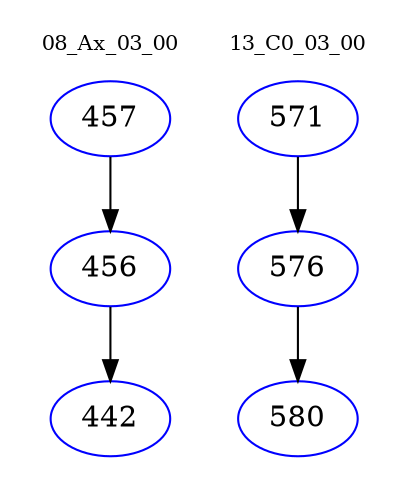 digraph{
subgraph cluster_0 {
color = white
label = "08_Ax_03_00";
fontsize=10;
T0_457 [label="457", color="blue"]
T0_457 -> T0_456 [color="black"]
T0_456 [label="456", color="blue"]
T0_456 -> T0_442 [color="black"]
T0_442 [label="442", color="blue"]
}
subgraph cluster_1 {
color = white
label = "13_C0_03_00";
fontsize=10;
T1_571 [label="571", color="blue"]
T1_571 -> T1_576 [color="black"]
T1_576 [label="576", color="blue"]
T1_576 -> T1_580 [color="black"]
T1_580 [label="580", color="blue"]
}
}
